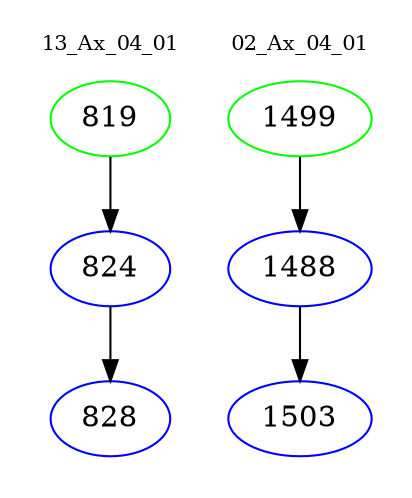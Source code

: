 digraph{
subgraph cluster_0 {
color = white
label = "13_Ax_04_01";
fontsize=10;
T0_819 [label="819", color="green"]
T0_819 -> T0_824 [color="black"]
T0_824 [label="824", color="blue"]
T0_824 -> T0_828 [color="black"]
T0_828 [label="828", color="blue"]
}
subgraph cluster_1 {
color = white
label = "02_Ax_04_01";
fontsize=10;
T1_1499 [label="1499", color="green"]
T1_1499 -> T1_1488 [color="black"]
T1_1488 [label="1488", color="blue"]
T1_1488 -> T1_1503 [color="black"]
T1_1503 [label="1503", color="blue"]
}
}
